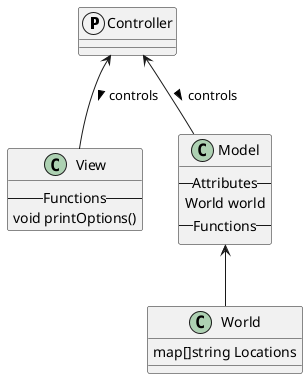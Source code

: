 @startuml
protocol   Controller
class   View {
    --Functions--
    void printOptions()
}
class   Model {
    --Attributes--
    World world
    --Functions--
}

class World {
    map[]string Locations
}

Controller <-- Model : controls >
Controller <-- View : controls >
Model <-- World


@enduml
